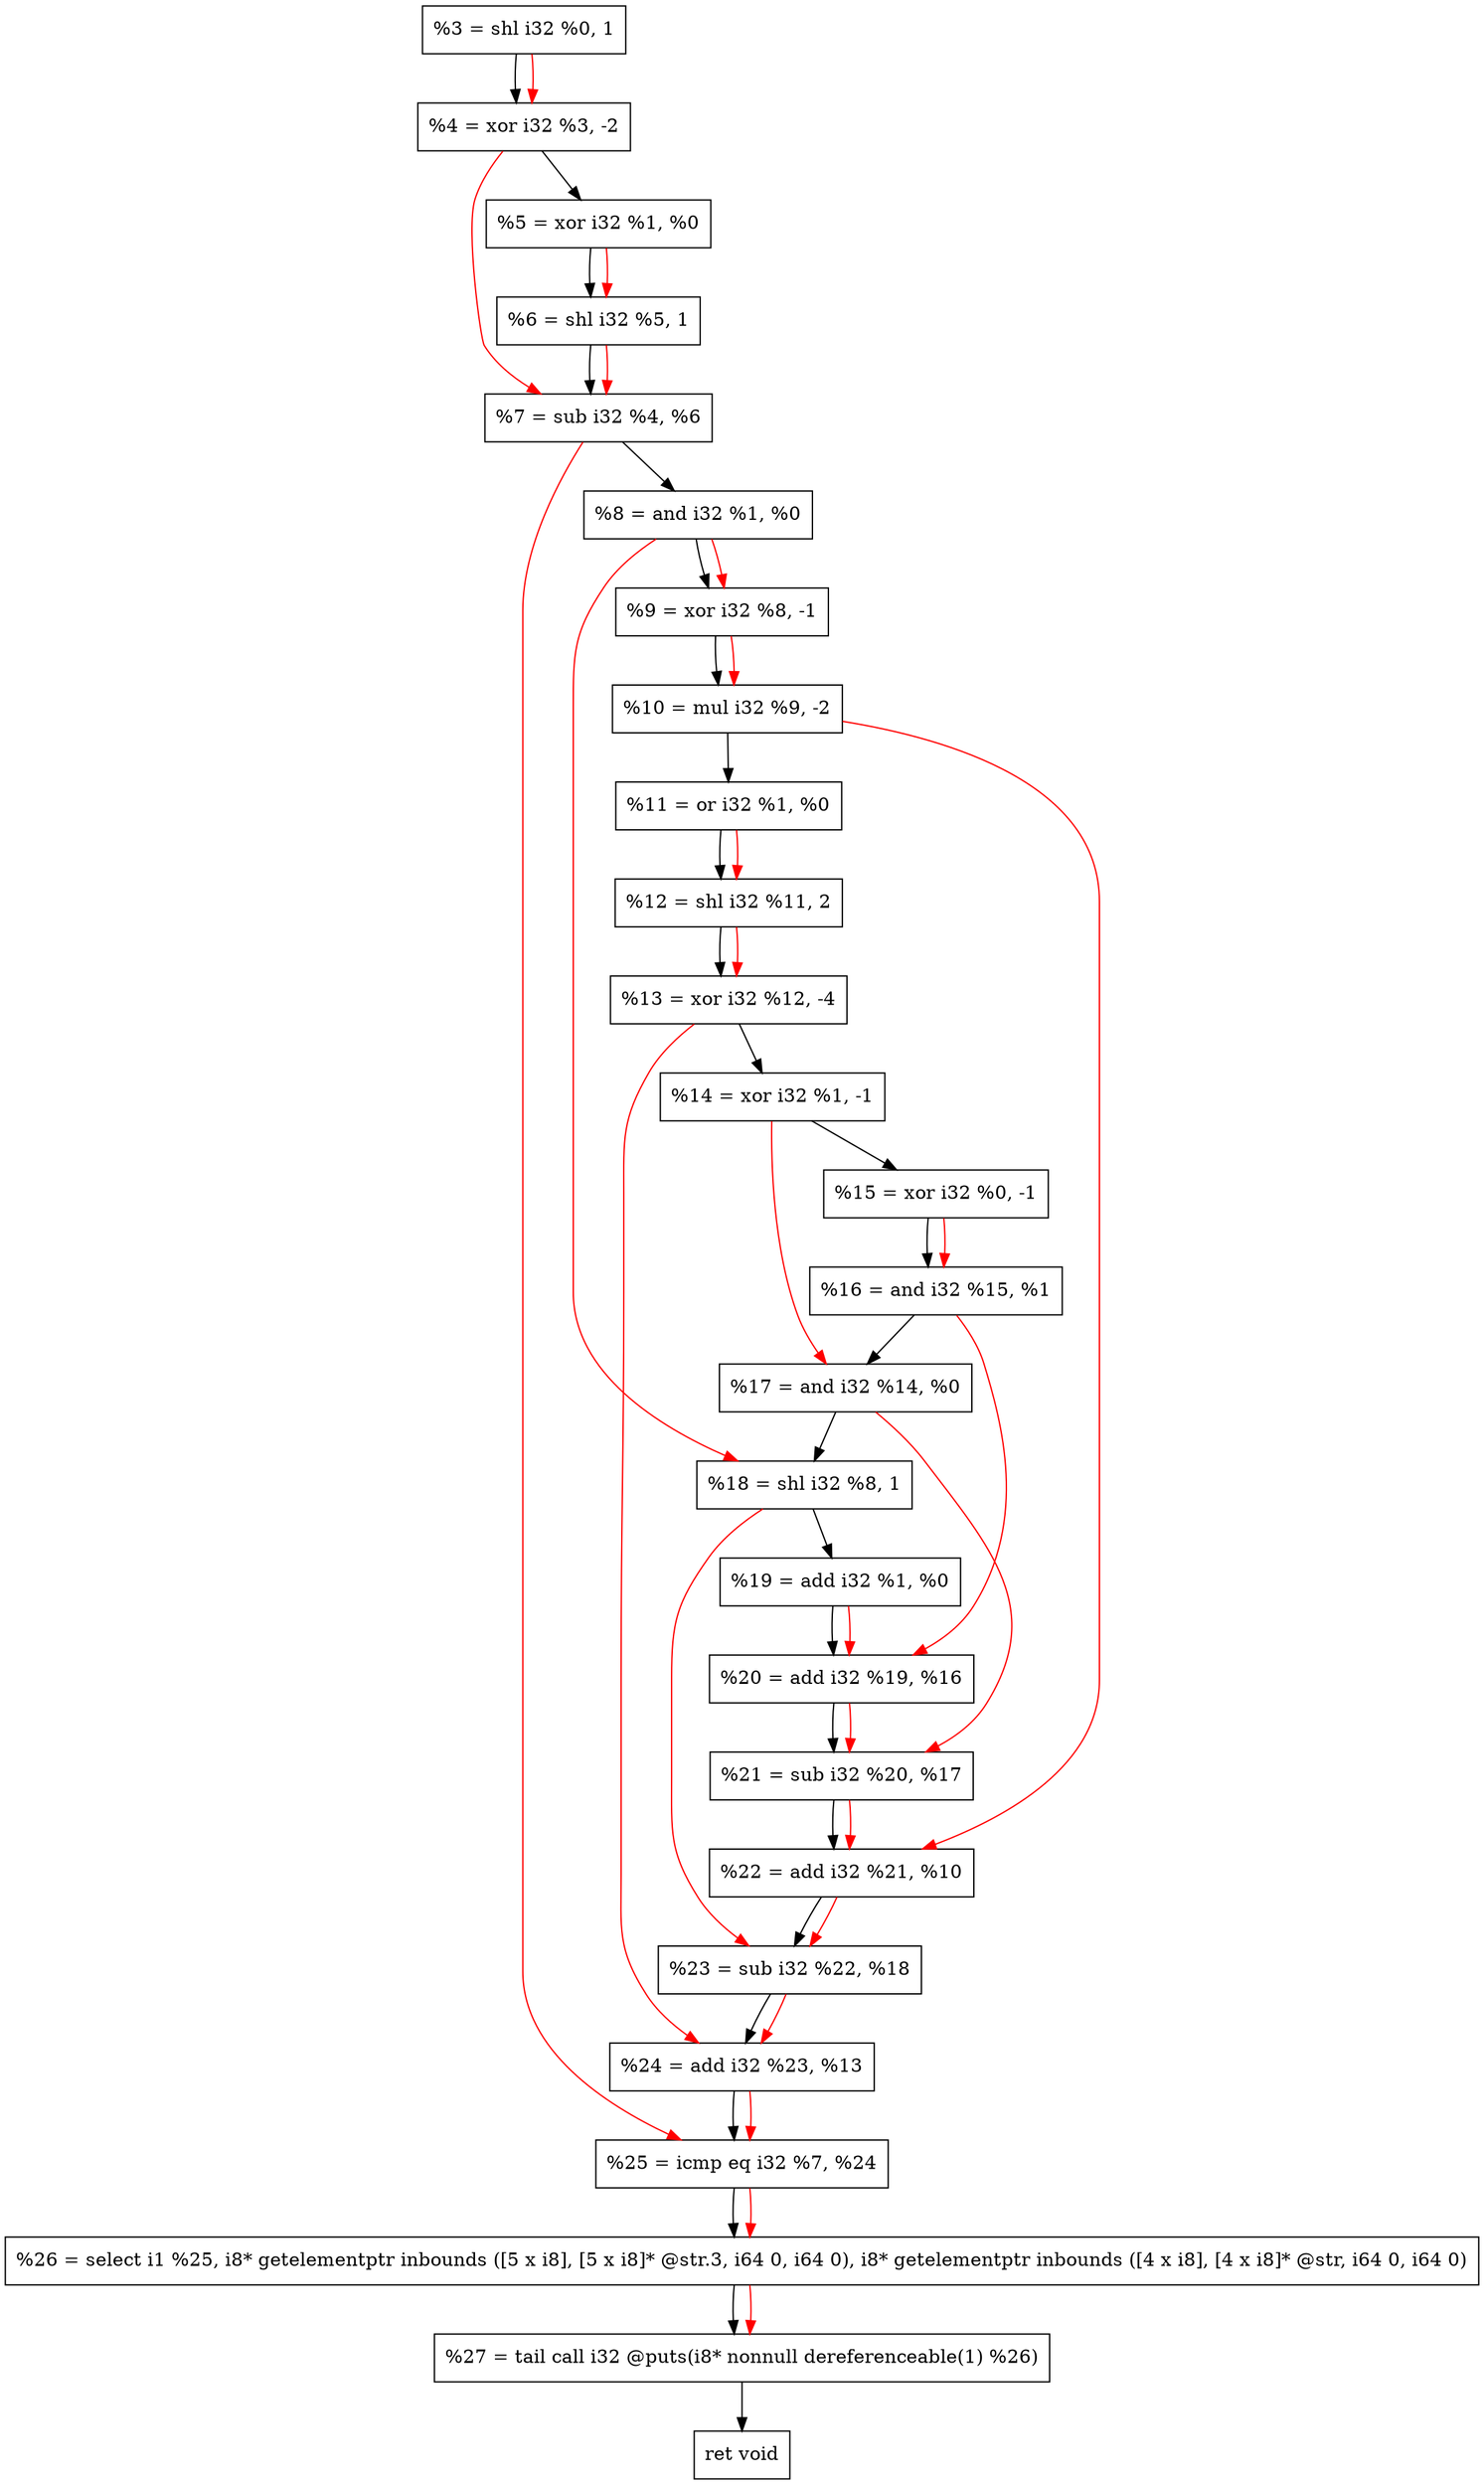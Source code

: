 digraph "DFG for'crackme' function" {
	Node0x23dfb50[shape=record, label="  %3 = shl i32 %0, 1"];
	Node0x23dfbf0[shape=record, label="  %4 = xor i32 %3, -2"];
	Node0x23dfcb0[shape=record, label="  %5 = xor i32 %1, %0"];
	Node0x23dfd20[shape=record, label="  %6 = shl i32 %5, 1"];
	Node0x23dfd90[shape=record, label="  %7 = sub i32 %4, %6"];
	Node0x23dfe00[shape=record, label="  %8 = and i32 %1, %0"];
	Node0x23dfe70[shape=record, label="  %9 = xor i32 %8, -1"];
	Node0x23dfee0[shape=record, label="  %10 = mul i32 %9, -2"];
	Node0x23dff50[shape=record, label="  %11 = or i32 %1, %0"];
	Node0x23dfff0[shape=record, label="  %12 = shl i32 %11, 2"];
	Node0x23e0090[shape=record, label="  %13 = xor i32 %12, -4"];
	Node0x23e0100[shape=record, label="  %14 = xor i32 %1, -1"];
	Node0x23e0170[shape=record, label="  %15 = xor i32 %0, -1"];
	Node0x23e01e0[shape=record, label="  %16 = and i32 %15, %1"];
	Node0x23e0250[shape=record, label="  %17 = and i32 %14, %0"];
	Node0x23e02c0[shape=record, label="  %18 = shl i32 %8, 1"];
	Node0x23e0330[shape=record, label="  %19 = add i32 %1, %0"];
	Node0x23e03a0[shape=record, label="  %20 = add i32 %19, %16"];
	Node0x23e0410[shape=record, label="  %21 = sub i32 %20, %17"];
	Node0x23e0480[shape=record, label="  %22 = add i32 %21, %10"];
	Node0x23e04f0[shape=record, label="  %23 = sub i32 %22, %18"];
	Node0x23e0560[shape=record, label="  %24 = add i32 %23, %13"];
	Node0x23e05d0[shape=record, label="  %25 = icmp eq i32 %7, %24"];
	Node0x2380268[shape=record, label="  %26 = select i1 %25, i8* getelementptr inbounds ([5 x i8], [5 x i8]* @str.3, i64 0, i64 0), i8* getelementptr inbounds ([4 x i8], [4 x i8]* @str, i64 0, i64 0)"];
	Node0x23e0a70[shape=record, label="  %27 = tail call i32 @puts(i8* nonnull dereferenceable(1) %26)"];
	Node0x23e0ac0[shape=record, label="  ret void"];
	Node0x23dfb50 -> Node0x23dfbf0;
	Node0x23dfbf0 -> Node0x23dfcb0;
	Node0x23dfcb0 -> Node0x23dfd20;
	Node0x23dfd20 -> Node0x23dfd90;
	Node0x23dfd90 -> Node0x23dfe00;
	Node0x23dfe00 -> Node0x23dfe70;
	Node0x23dfe70 -> Node0x23dfee0;
	Node0x23dfee0 -> Node0x23dff50;
	Node0x23dff50 -> Node0x23dfff0;
	Node0x23dfff0 -> Node0x23e0090;
	Node0x23e0090 -> Node0x23e0100;
	Node0x23e0100 -> Node0x23e0170;
	Node0x23e0170 -> Node0x23e01e0;
	Node0x23e01e0 -> Node0x23e0250;
	Node0x23e0250 -> Node0x23e02c0;
	Node0x23e02c0 -> Node0x23e0330;
	Node0x23e0330 -> Node0x23e03a0;
	Node0x23e03a0 -> Node0x23e0410;
	Node0x23e0410 -> Node0x23e0480;
	Node0x23e0480 -> Node0x23e04f0;
	Node0x23e04f0 -> Node0x23e0560;
	Node0x23e0560 -> Node0x23e05d0;
	Node0x23e05d0 -> Node0x2380268;
	Node0x2380268 -> Node0x23e0a70;
	Node0x23e0a70 -> Node0x23e0ac0;
edge [color=red]
	Node0x23dfb50 -> Node0x23dfbf0;
	Node0x23dfcb0 -> Node0x23dfd20;
	Node0x23dfbf0 -> Node0x23dfd90;
	Node0x23dfd20 -> Node0x23dfd90;
	Node0x23dfe00 -> Node0x23dfe70;
	Node0x23dfe70 -> Node0x23dfee0;
	Node0x23dff50 -> Node0x23dfff0;
	Node0x23dfff0 -> Node0x23e0090;
	Node0x23e0170 -> Node0x23e01e0;
	Node0x23e0100 -> Node0x23e0250;
	Node0x23dfe00 -> Node0x23e02c0;
	Node0x23e0330 -> Node0x23e03a0;
	Node0x23e01e0 -> Node0x23e03a0;
	Node0x23e03a0 -> Node0x23e0410;
	Node0x23e0250 -> Node0x23e0410;
	Node0x23e0410 -> Node0x23e0480;
	Node0x23dfee0 -> Node0x23e0480;
	Node0x23e0480 -> Node0x23e04f0;
	Node0x23e02c0 -> Node0x23e04f0;
	Node0x23e04f0 -> Node0x23e0560;
	Node0x23e0090 -> Node0x23e0560;
	Node0x23dfd90 -> Node0x23e05d0;
	Node0x23e0560 -> Node0x23e05d0;
	Node0x23e05d0 -> Node0x2380268;
	Node0x2380268 -> Node0x23e0a70;
}
